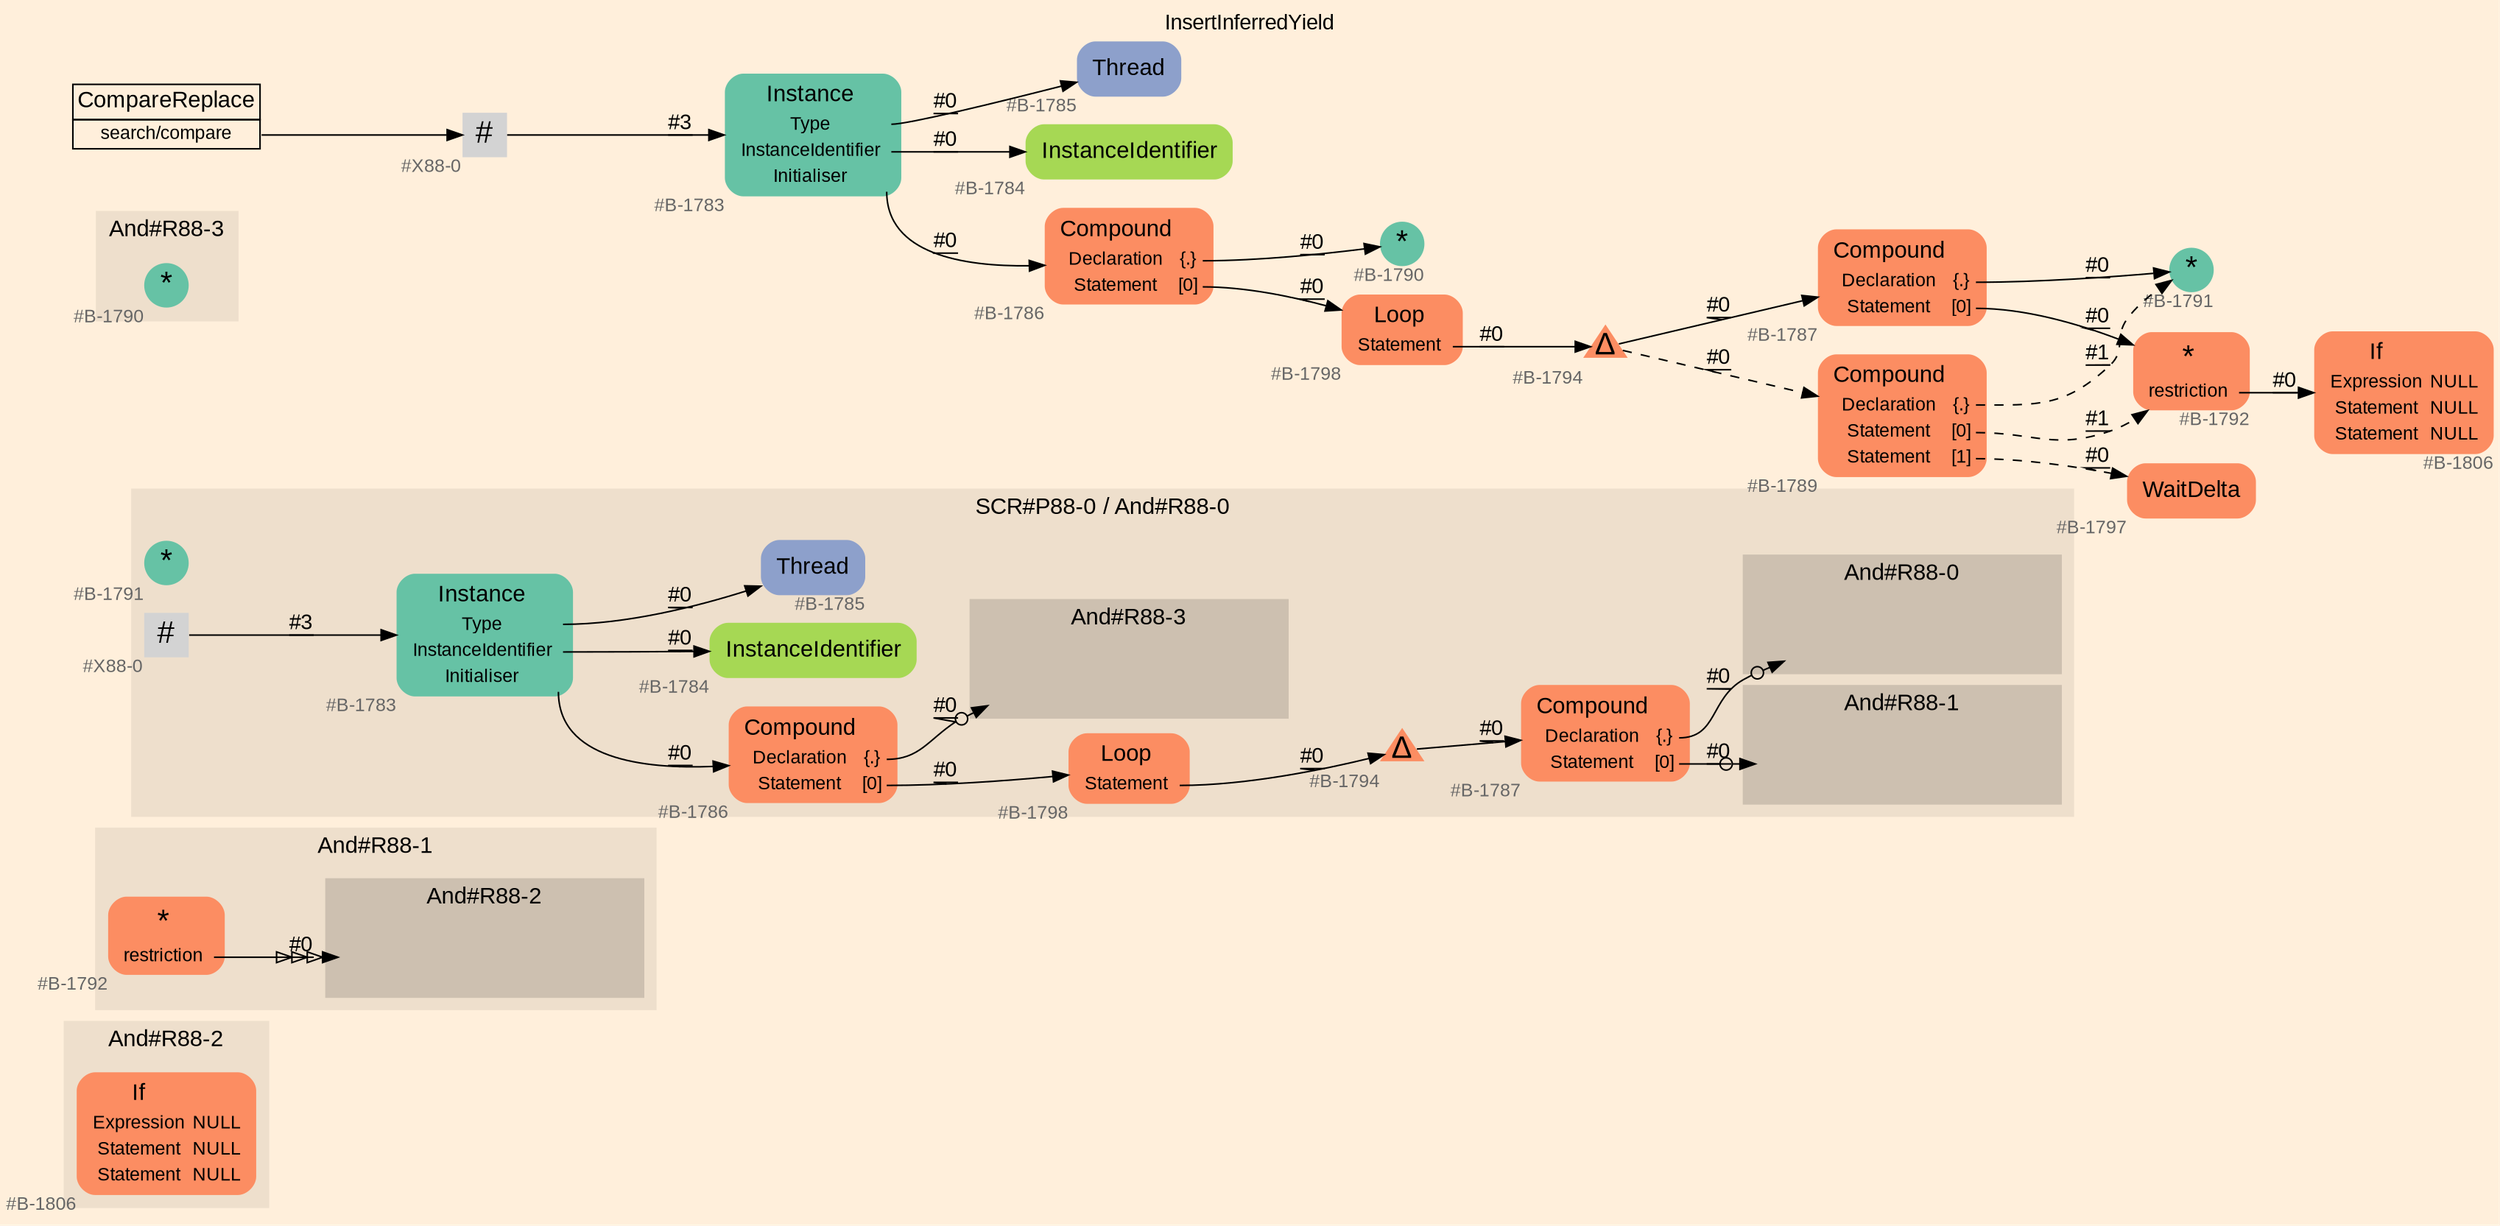 digraph "InsertInferredYield" {
label = "InsertInferredYield"
labelloc = t
graph [
    rankdir = "LR"
    ranksep = 0.3
    bgcolor = antiquewhite1
    color = black
    fontcolor = black
    fontname = "Arial"
];
node [
    fontname = "Arial"
];
edge [
    fontname = "Arial"
];

// -------------------- figure And#R88-2 --------------------
// -------- region And#R88-2 ----------
subgraph "clusterAnd#R88-2" {
    label = "And#R88-2"
    style = "filled"
    color = antiquewhite2
    fontsize = "15"
    // -------- block And#R88-2/#B-1806 ----------
    "And#R88-2/#B-1806" [
        fillcolor = "/set28/2"
        xlabel = "#B-1806"
        fontsize = "12"
        fontcolor = grey40
        shape = "plaintext"
        label = <<TABLE BORDER="0" CELLBORDER="0" CELLSPACING="0">
         <TR><TD><FONT COLOR="black" POINT-SIZE="15">If</FONT></TD></TR>
         <TR><TD><FONT COLOR="black" POINT-SIZE="12">Expression</FONT></TD><TD PORT="port0"><FONT COLOR="black" POINT-SIZE="12">NULL</FONT></TD></TR>
         <TR><TD><FONT COLOR="black" POINT-SIZE="12">Statement</FONT></TD><TD PORT="port1"><FONT COLOR="black" POINT-SIZE="12">NULL</FONT></TD></TR>
         <TR><TD><FONT COLOR="black" POINT-SIZE="12">Statement</FONT></TD><TD PORT="port2"><FONT COLOR="black" POINT-SIZE="12">NULL</FONT></TD></TR>
        </TABLE>>
        style = "rounded,filled"
    ];
    
}


// -------------------- figure And#R88-1 --------------------
// -------- region And#R88-1 ----------
subgraph "clusterAnd#R88-1" {
    label = "And#R88-1"
    style = "filled"
    color = antiquewhite2
    fontsize = "15"
    // -------- block And#R88-1/#B-1792 ----------
    "And#R88-1/#B-1792" [
        fillcolor = "/set28/2"
        xlabel = "#B-1792"
        fontsize = "12"
        fontcolor = grey40
        shape = "plaintext"
        label = <<TABLE BORDER="0" CELLBORDER="0" CELLSPACING="0">
         <TR><TD><FONT COLOR="black" POINT-SIZE="20">*</FONT></TD></TR>
         <TR><TD><FONT COLOR="black" POINT-SIZE="12">restriction</FONT></TD><TD PORT="port0"></TD></TR>
        </TABLE>>
        style = "rounded,filled"
    ];
    
    // -------- region And#R88-1/And#R88-2 ----------
    subgraph "clusterAnd#R88-1/And#R88-2" {
        label = "And#R88-2"
        style = "filled"
        color = antiquewhite3
        fontsize = "15"
        // -------- block And#R88-1/And#R88-2/#B-1806 ----------
        "And#R88-1/And#R88-2/#B-1806" [
            fillcolor = "/set28/2"
            xlabel = "#B-1806"
            fontsize = "12"
            fontcolor = grey40
            shape = "none"
            style = "invisible"
        ];
        
    }
    
}

"And#R88-1/#B-1792":port0 -> "And#R88-1/And#R88-2/#B-1806" [
    arrowhead="normalonormalonormalonormal"
    label = "#0"
    decorate = true
    color = black
    fontcolor = black
];


// -------------------- figure And#R88-0 --------------------
// -------- region And#R88-0 ----------
subgraph "clusterAnd#R88-0" {
    label = "And#R88-0"
    style = "filled"
    color = antiquewhite2
    fontsize = "15"
    // -------- block And#R88-0/#B-1791 ----------
    "And#R88-0/#B-1791" [
        fillcolor = "/set28/1"
        xlabel = "#B-1791"
        fontsize = "12"
        fontcolor = grey40
        shape = "circle"
        label = <<FONT COLOR="black" POINT-SIZE="20">*</FONT>>
        style = "filled"
        penwidth = 0.0
        fixedsize = true
        width = 0.4
        height = 0.4
    ];
    
}


// -------------------- figure And#R88-3 --------------------
// -------- region And#R88-3 ----------
subgraph "clusterAnd#R88-3" {
    label = "And#R88-3"
    style = "filled"
    color = antiquewhite2
    fontsize = "15"
    // -------- block And#R88-3/#B-1790 ----------
    "And#R88-3/#B-1790" [
        fillcolor = "/set28/1"
        xlabel = "#B-1790"
        fontsize = "12"
        fontcolor = grey40
        shape = "circle"
        label = <<FONT COLOR="black" POINT-SIZE="20">*</FONT>>
        style = "filled"
        penwidth = 0.0
        fixedsize = true
        width = 0.4
        height = 0.4
    ];
    
}


// -------------------- figure And#R88-0 --------------------
// -------- region And#R88-0 ----------
subgraph "clusterAnd#R88-0" {
    label = "SCR#P88-0 / And#R88-0"
    style = "filled"
    color = antiquewhite2
    fontsize = "15"
    // -------- block And#R88-0/#B-1784 ----------
    "And#R88-0/#B-1784" [
        fillcolor = "/set28/5"
        xlabel = "#B-1784"
        fontsize = "12"
        fontcolor = grey40
        shape = "plaintext"
        label = <<TABLE BORDER="0" CELLBORDER="0" CELLSPACING="0">
         <TR><TD><FONT COLOR="black" POINT-SIZE="15">InstanceIdentifier</FONT></TD></TR>
        </TABLE>>
        style = "rounded,filled"
    ];
    
    // -------- block And#R88-0/#B-1794 ----------
    "And#R88-0/#B-1794" [
        fillcolor = "/set28/2"
        xlabel = "#B-1794"
        fontsize = "12"
        fontcolor = grey40
        shape = "triangle"
        label = <<FONT COLOR="black" POINT-SIZE="20">Δ</FONT>>
        style = "filled"
        penwidth = 0.0
        fixedsize = true
        width = 0.4
        height = 0.4
    ];
    
    // -------- block And#R88-0/#B-1798 ----------
    "And#R88-0/#B-1798" [
        fillcolor = "/set28/2"
        xlabel = "#B-1798"
        fontsize = "12"
        fontcolor = grey40
        shape = "plaintext"
        label = <<TABLE BORDER="0" CELLBORDER="0" CELLSPACING="0">
         <TR><TD><FONT COLOR="black" POINT-SIZE="15">Loop</FONT></TD></TR>
         <TR><TD><FONT COLOR="black" POINT-SIZE="12">Statement</FONT></TD><TD PORT="port0"></TD></TR>
        </TABLE>>
        style = "rounded,filled"
    ];
    
    // -------- block And#R88-0/#X88-0 ----------
    "And#R88-0/#X88-0" [
        xlabel = "#X88-0"
        fontsize = "12"
        fontcolor = grey40
        shape = "square"
        label = <<FONT COLOR="black" POINT-SIZE="20">#</FONT>>
        style = "filled"
        penwidth = 0.0
        fixedsize = true
        width = 0.4
        height = 0.4
    ];
    
    // -------- block And#R88-0/#B-1787 ----------
    "And#R88-0/#B-1787" [
        fillcolor = "/set28/2"
        xlabel = "#B-1787"
        fontsize = "12"
        fontcolor = grey40
        shape = "plaintext"
        label = <<TABLE BORDER="0" CELLBORDER="0" CELLSPACING="0">
         <TR><TD><FONT COLOR="black" POINT-SIZE="15">Compound</FONT></TD></TR>
         <TR><TD><FONT COLOR="black" POINT-SIZE="12">Declaration</FONT></TD><TD PORT="port0"><FONT COLOR="black" POINT-SIZE="12">{.}</FONT></TD></TR>
         <TR><TD><FONT COLOR="black" POINT-SIZE="12">Statement</FONT></TD><TD PORT="port1"><FONT COLOR="black" POINT-SIZE="12">[0]</FONT></TD></TR>
        </TABLE>>
        style = "rounded,filled"
    ];
    
    // -------- block And#R88-0/#B-1786 ----------
    "And#R88-0/#B-1786" [
        fillcolor = "/set28/2"
        xlabel = "#B-1786"
        fontsize = "12"
        fontcolor = grey40
        shape = "plaintext"
        label = <<TABLE BORDER="0" CELLBORDER="0" CELLSPACING="0">
         <TR><TD><FONT COLOR="black" POINT-SIZE="15">Compound</FONT></TD></TR>
         <TR><TD><FONT COLOR="black" POINT-SIZE="12">Declaration</FONT></TD><TD PORT="port0"><FONT COLOR="black" POINT-SIZE="12">{.}</FONT></TD></TR>
         <TR><TD><FONT COLOR="black" POINT-SIZE="12">Statement</FONT></TD><TD PORT="port1"><FONT COLOR="black" POINT-SIZE="12">[0]</FONT></TD></TR>
        </TABLE>>
        style = "rounded,filled"
    ];
    
    // -------- block And#R88-0/#B-1785 ----------
    "And#R88-0/#B-1785" [
        fillcolor = "/set28/3"
        xlabel = "#B-1785"
        fontsize = "12"
        fontcolor = grey40
        shape = "plaintext"
        label = <<TABLE BORDER="0" CELLBORDER="0" CELLSPACING="0">
         <TR><TD><FONT COLOR="black" POINT-SIZE="15">Thread</FONT></TD></TR>
        </TABLE>>
        style = "rounded,filled"
    ];
    
    // -------- block And#R88-0/#B-1783 ----------
    "And#R88-0/#B-1783" [
        fillcolor = "/set28/1"
        xlabel = "#B-1783"
        fontsize = "12"
        fontcolor = grey40
        shape = "plaintext"
        label = <<TABLE BORDER="0" CELLBORDER="0" CELLSPACING="0">
         <TR><TD><FONT COLOR="black" POINT-SIZE="15">Instance</FONT></TD></TR>
         <TR><TD><FONT COLOR="black" POINT-SIZE="12">Type</FONT></TD><TD PORT="port0"></TD></TR>
         <TR><TD><FONT COLOR="black" POINT-SIZE="12">InstanceIdentifier</FONT></TD><TD PORT="port1"></TD></TR>
         <TR><TD><FONT COLOR="black" POINT-SIZE="12">Initialiser</FONT></TD><TD PORT="port2"></TD></TR>
        </TABLE>>
        style = "rounded,filled"
    ];
    
    // -------- region And#R88-0/And#R88-0 ----------
    subgraph "clusterAnd#R88-0/And#R88-0" {
        label = "And#R88-0"
        style = "filled"
        color = antiquewhite3
        fontsize = "15"
        // -------- block And#R88-0/And#R88-0/#B-1791 ----------
        "And#R88-0/And#R88-0/#B-1791" [
            fillcolor = "/set28/1"
            xlabel = "#B-1791"
            fontsize = "12"
            fontcolor = grey40
            shape = "none"
            style = "invisible"
        ];
        
    }
    
    // -------- region And#R88-0/And#R88-1 ----------
    subgraph "clusterAnd#R88-0/And#R88-1" {
        label = "And#R88-1"
        style = "filled"
        color = antiquewhite3
        fontsize = "15"
        // -------- block And#R88-0/And#R88-1/#B-1792 ----------
        "And#R88-0/And#R88-1/#B-1792" [
            fillcolor = "/set28/2"
            xlabel = "#B-1792"
            fontsize = "12"
            fontcolor = grey40
            shape = "none"
            style = "invisible"
        ];
        
    }
    
    // -------- region And#R88-0/And#R88-3 ----------
    subgraph "clusterAnd#R88-0/And#R88-3" {
        label = "And#R88-3"
        style = "filled"
        color = antiquewhite3
        fontsize = "15"
        // -------- block And#R88-0/And#R88-3/#B-1790 ----------
        "And#R88-0/And#R88-3/#B-1790" [
            fillcolor = "/set28/1"
            xlabel = "#B-1790"
            fontsize = "12"
            fontcolor = grey40
            shape = "none"
            style = "invisible"
        ];
        
    }
    
}

"And#R88-0/#B-1794" -> "And#R88-0/#B-1787" [
    label = "#0"
    decorate = true
    color = black
    fontcolor = black
];

"And#R88-0/#B-1798":port0 -> "And#R88-0/#B-1794" [
    label = "#0"
    decorate = true
    color = black
    fontcolor = black
];

"And#R88-0/#X88-0" -> "And#R88-0/#B-1783" [
    label = "#3"
    decorate = true
    color = black
    fontcolor = black
];

"And#R88-0/#B-1787":port0 -> "And#R88-0/And#R88-0/#B-1791" [
    arrowhead="normalnoneodot"
    label = "#0"
    decorate = true
    color = black
    fontcolor = black
];

"And#R88-0/#B-1787":port1 -> "And#R88-0/And#R88-1/#B-1792" [
    arrowhead="normalnoneodot"
    label = "#0"
    decorate = true
    color = black
    fontcolor = black
];

"And#R88-0/#B-1786":port0 -> "And#R88-0/And#R88-3/#B-1790" [
    arrowhead="normalnoneodot"
    label = "#0"
    decorate = true
    color = black
    fontcolor = black
];

"And#R88-0/#B-1786":port1 -> "And#R88-0/#B-1798" [
    label = "#0"
    decorate = true
    color = black
    fontcolor = black
];

"And#R88-0/#B-1783":port0 -> "And#R88-0/#B-1785" [
    label = "#0"
    decorate = true
    color = black
    fontcolor = black
];

"And#R88-0/#B-1783":port1 -> "And#R88-0/#B-1784" [
    label = "#0"
    decorate = true
    color = black
    fontcolor = black
];

"And#R88-0/#B-1783":port2 -> "And#R88-0/#B-1786" [
    label = "#0"
    decorate = true
    color = black
    fontcolor = black
];


// -------------------- transformation figure --------------------
// -------- block CR#X88-1 ----------
"CR#X88-1" [
    fillcolor = antiquewhite1
    fontsize = "12"
    fontcolor = grey40
    shape = "plaintext"
    label = <<TABLE BORDER="0" CELLBORDER="1" CELLSPACING="0">
     <TR><TD><FONT COLOR="black" POINT-SIZE="15">CompareReplace</FONT></TD></TR>
     <TR><TD PORT="port0"><FONT COLOR="black" POINT-SIZE="12">search/compare</FONT></TD></TR>
    </TABLE>>
    style = "filled"
    color = black
];

// -------- block #X88-0 ----------
"#X88-0" [
    xlabel = "#X88-0"
    fontsize = "12"
    fontcolor = grey40
    shape = "square"
    label = <<FONT COLOR="black" POINT-SIZE="20">#</FONT>>
    style = "filled"
    penwidth = 0.0
    fixedsize = true
    width = 0.4
    height = 0.4
];

// -------- block #B-1783 ----------
"#B-1783" [
    fillcolor = "/set28/1"
    xlabel = "#B-1783"
    fontsize = "12"
    fontcolor = grey40
    shape = "plaintext"
    label = <<TABLE BORDER="0" CELLBORDER="0" CELLSPACING="0">
     <TR><TD><FONT COLOR="black" POINT-SIZE="15">Instance</FONT></TD></TR>
     <TR><TD><FONT COLOR="black" POINT-SIZE="12">Type</FONT></TD><TD PORT="port0"></TD></TR>
     <TR><TD><FONT COLOR="black" POINT-SIZE="12">InstanceIdentifier</FONT></TD><TD PORT="port1"></TD></TR>
     <TR><TD><FONT COLOR="black" POINT-SIZE="12">Initialiser</FONT></TD><TD PORT="port2"></TD></TR>
    </TABLE>>
    style = "rounded,filled"
];

// -------- block #B-1785 ----------
"#B-1785" [
    fillcolor = "/set28/3"
    xlabel = "#B-1785"
    fontsize = "12"
    fontcolor = grey40
    shape = "plaintext"
    label = <<TABLE BORDER="0" CELLBORDER="0" CELLSPACING="0">
     <TR><TD><FONT COLOR="black" POINT-SIZE="15">Thread</FONT></TD></TR>
    </TABLE>>
    style = "rounded,filled"
];

// -------- block #B-1784 ----------
"#B-1784" [
    fillcolor = "/set28/5"
    xlabel = "#B-1784"
    fontsize = "12"
    fontcolor = grey40
    shape = "plaintext"
    label = <<TABLE BORDER="0" CELLBORDER="0" CELLSPACING="0">
     <TR><TD><FONT COLOR="black" POINT-SIZE="15">InstanceIdentifier</FONT></TD></TR>
    </TABLE>>
    style = "rounded,filled"
];

// -------- block #B-1786 ----------
"#B-1786" [
    fillcolor = "/set28/2"
    xlabel = "#B-1786"
    fontsize = "12"
    fontcolor = grey40
    shape = "plaintext"
    label = <<TABLE BORDER="0" CELLBORDER="0" CELLSPACING="0">
     <TR><TD><FONT COLOR="black" POINT-SIZE="15">Compound</FONT></TD></TR>
     <TR><TD><FONT COLOR="black" POINT-SIZE="12">Declaration</FONT></TD><TD PORT="port0"><FONT COLOR="black" POINT-SIZE="12">{.}</FONT></TD></TR>
     <TR><TD><FONT COLOR="black" POINT-SIZE="12">Statement</FONT></TD><TD PORT="port1"><FONT COLOR="black" POINT-SIZE="12">[0]</FONT></TD></TR>
    </TABLE>>
    style = "rounded,filled"
];

// -------- block #B-1790 ----------
"#B-1790" [
    fillcolor = "/set28/1"
    xlabel = "#B-1790"
    fontsize = "12"
    fontcolor = grey40
    shape = "circle"
    label = <<FONT COLOR="black" POINT-SIZE="20">*</FONT>>
    style = "filled"
    penwidth = 0.0
    fixedsize = true
    width = 0.4
    height = 0.4
];

// -------- block #B-1798 ----------
"#B-1798" [
    fillcolor = "/set28/2"
    xlabel = "#B-1798"
    fontsize = "12"
    fontcolor = grey40
    shape = "plaintext"
    label = <<TABLE BORDER="0" CELLBORDER="0" CELLSPACING="0">
     <TR><TD><FONT COLOR="black" POINT-SIZE="15">Loop</FONT></TD></TR>
     <TR><TD><FONT COLOR="black" POINT-SIZE="12">Statement</FONT></TD><TD PORT="port0"></TD></TR>
    </TABLE>>
    style = "rounded,filled"
];

// -------- block #B-1794 ----------
"#B-1794" [
    fillcolor = "/set28/2"
    xlabel = "#B-1794"
    fontsize = "12"
    fontcolor = grey40
    shape = "triangle"
    label = <<FONT COLOR="black" POINT-SIZE="20">Δ</FONT>>
    style = "filled"
    penwidth = 0.0
    fixedsize = true
    width = 0.4
    height = 0.4
];

// -------- block #B-1787 ----------
"#B-1787" [
    fillcolor = "/set28/2"
    xlabel = "#B-1787"
    fontsize = "12"
    fontcolor = grey40
    shape = "plaintext"
    label = <<TABLE BORDER="0" CELLBORDER="0" CELLSPACING="0">
     <TR><TD><FONT COLOR="black" POINT-SIZE="15">Compound</FONT></TD></TR>
     <TR><TD><FONT COLOR="black" POINT-SIZE="12">Declaration</FONT></TD><TD PORT="port0"><FONT COLOR="black" POINT-SIZE="12">{.}</FONT></TD></TR>
     <TR><TD><FONT COLOR="black" POINT-SIZE="12">Statement</FONT></TD><TD PORT="port1"><FONT COLOR="black" POINT-SIZE="12">[0]</FONT></TD></TR>
    </TABLE>>
    style = "rounded,filled"
];

// -------- block #B-1791 ----------
"#B-1791" [
    fillcolor = "/set28/1"
    xlabel = "#B-1791"
    fontsize = "12"
    fontcolor = grey40
    shape = "circle"
    label = <<FONT COLOR="black" POINT-SIZE="20">*</FONT>>
    style = "filled"
    penwidth = 0.0
    fixedsize = true
    width = 0.4
    height = 0.4
];

// -------- block #B-1792 ----------
"#B-1792" [
    fillcolor = "/set28/2"
    xlabel = "#B-1792"
    fontsize = "12"
    fontcolor = grey40
    shape = "plaintext"
    label = <<TABLE BORDER="0" CELLBORDER="0" CELLSPACING="0">
     <TR><TD><FONT COLOR="black" POINT-SIZE="20">*</FONT></TD></TR>
     <TR><TD><FONT COLOR="black" POINT-SIZE="12">restriction</FONT></TD><TD PORT="port0"></TD></TR>
    </TABLE>>
    style = "rounded,filled"
];

// -------- block #B-1806 ----------
"#B-1806" [
    fillcolor = "/set28/2"
    xlabel = "#B-1806"
    fontsize = "12"
    fontcolor = grey40
    shape = "plaintext"
    label = <<TABLE BORDER="0" CELLBORDER="0" CELLSPACING="0">
     <TR><TD><FONT COLOR="black" POINT-SIZE="15">If</FONT></TD></TR>
     <TR><TD><FONT COLOR="black" POINT-SIZE="12">Expression</FONT></TD><TD PORT="port0"><FONT COLOR="black" POINT-SIZE="12">NULL</FONT></TD></TR>
     <TR><TD><FONT COLOR="black" POINT-SIZE="12">Statement</FONT></TD><TD PORT="port1"><FONT COLOR="black" POINT-SIZE="12">NULL</FONT></TD></TR>
     <TR><TD><FONT COLOR="black" POINT-SIZE="12">Statement</FONT></TD><TD PORT="port2"><FONT COLOR="black" POINT-SIZE="12">NULL</FONT></TD></TR>
    </TABLE>>
    style = "rounded,filled"
];

// -------- block #B-1789 ----------
"#B-1789" [
    fillcolor = "/set28/2"
    xlabel = "#B-1789"
    fontsize = "12"
    fontcolor = grey40
    shape = "plaintext"
    label = <<TABLE BORDER="0" CELLBORDER="0" CELLSPACING="0">
     <TR><TD><FONT COLOR="black" POINT-SIZE="15">Compound</FONT></TD></TR>
     <TR><TD><FONT COLOR="black" POINT-SIZE="12">Declaration</FONT></TD><TD PORT="port0"><FONT COLOR="black" POINT-SIZE="12">{.}</FONT></TD></TR>
     <TR><TD><FONT COLOR="black" POINT-SIZE="12">Statement</FONT></TD><TD PORT="port1"><FONT COLOR="black" POINT-SIZE="12">[0]</FONT></TD></TR>
     <TR><TD><FONT COLOR="black" POINT-SIZE="12">Statement</FONT></TD><TD PORT="port2"><FONT COLOR="black" POINT-SIZE="12">[1]</FONT></TD></TR>
    </TABLE>>
    style = "rounded,filled"
];

// -------- block #B-1797 ----------
"#B-1797" [
    fillcolor = "/set28/2"
    xlabel = "#B-1797"
    fontsize = "12"
    fontcolor = grey40
    shape = "plaintext"
    label = <<TABLE BORDER="0" CELLBORDER="0" CELLSPACING="0">
     <TR><TD><FONT COLOR="black" POINT-SIZE="15">WaitDelta</FONT></TD></TR>
    </TABLE>>
    style = "rounded,filled"
];

"CR#X88-1":port0 -> "#X88-0" [
    label = ""
    decorate = true
    color = black
    fontcolor = black
];

"#X88-0" -> "#B-1783" [
    label = "#3"
    decorate = true
    color = black
    fontcolor = black
];

"#B-1783":port0 -> "#B-1785" [
    label = "#0"
    decorate = true
    color = black
    fontcolor = black
];

"#B-1783":port1 -> "#B-1784" [
    label = "#0"
    decorate = true
    color = black
    fontcolor = black
];

"#B-1783":port2 -> "#B-1786" [
    label = "#0"
    decorate = true
    color = black
    fontcolor = black
];

"#B-1786":port0 -> "#B-1790" [
    label = "#0"
    decorate = true
    color = black
    fontcolor = black
];

"#B-1786":port1 -> "#B-1798" [
    label = "#0"
    decorate = true
    color = black
    fontcolor = black
];

"#B-1798":port0 -> "#B-1794" [
    label = "#0"
    decorate = true
    color = black
    fontcolor = black
];

"#B-1794" -> "#B-1787" [
    label = "#0"
    decorate = true
    color = black
    fontcolor = black
];

"#B-1794" -> "#B-1789" [
    style="dashed"
    label = "#0"
    decorate = true
    color = black
    fontcolor = black
];

"#B-1787":port0 -> "#B-1791" [
    label = "#0"
    decorate = true
    color = black
    fontcolor = black
];

"#B-1787":port1 -> "#B-1792" [
    label = "#0"
    decorate = true
    color = black
    fontcolor = black
];

"#B-1792":port0 -> "#B-1806" [
    label = "#0"
    decorate = true
    color = black
    fontcolor = black
];

"#B-1789":port0 -> "#B-1791" [
    style="dashed"
    label = "#1"
    decorate = true
    color = black
    fontcolor = black
];

"#B-1789":port1 -> "#B-1792" [
    style="dashed"
    label = "#1"
    decorate = true
    color = black
    fontcolor = black
];

"#B-1789":port2 -> "#B-1797" [
    style="dashed"
    label = "#0"
    decorate = true
    color = black
    fontcolor = black
];


}
